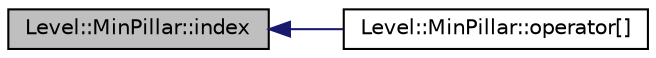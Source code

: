 digraph G
{
  edge [fontname="Helvetica",fontsize="10",labelfontname="Helvetica",labelfontsize="10"];
  node [fontname="Helvetica",fontsize="10",shape=record];
  rankdir="LR";
  Node1 [label="Level::MinPillar::index",height=0.2,width=0.4,color="black", fillcolor="grey75", style="filled" fontcolor="black"];
  Node1 -> Node2 [dir="back",color="midnightblue",fontsize="10",style="solid",fontname="Helvetica"];
  Node2 [label="Level::MinPillar::operator[]",height=0.2,width=0.4,color="black", fillcolor="white", style="filled",URL="$class_level_1_1_min_pillar.html#a276918f3d2b636e30bb1e1748fa4779d"];
}
